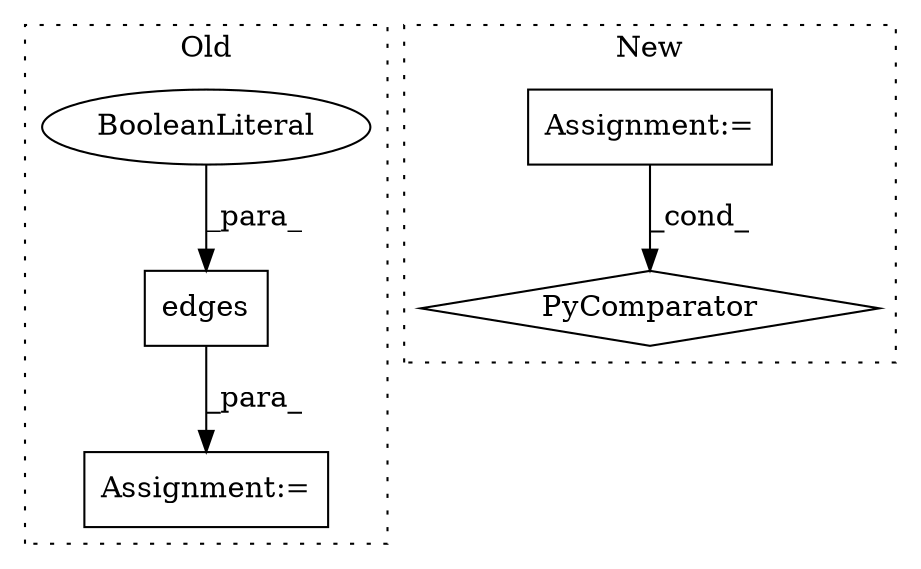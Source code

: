 digraph G {
subgraph cluster0 {
1 [label="edges" a="32" s="3417,3427" l="6,1" shape="box"];
3 [label="BooleanLiteral" a="9" s="3423" l="4" shape="ellipse"];
4 [label="Assignment:=" a="7" s="3408" l="29" shape="box"];
label = "Old";
style="dotted";
}
subgraph cluster1 {
2 [label="PyComparator" a="113" s="3454" l="23" shape="diamond"];
5 [label="Assignment:=" a="7" s="3454" l="23" shape="box"];
label = "New";
style="dotted";
}
1 -> 4 [label="_para_"];
3 -> 1 [label="_para_"];
5 -> 2 [label="_cond_"];
}